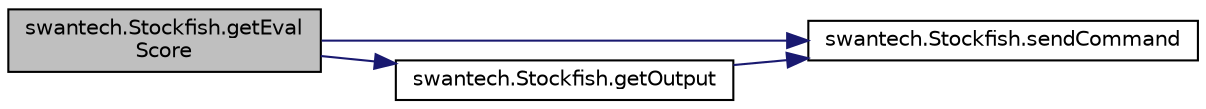 digraph "swantech.Stockfish.getEvalScore"
{
  edge [fontname="Helvetica",fontsize="10",labelfontname="Helvetica",labelfontsize="10"];
  node [fontname="Helvetica",fontsize="10",shape=record];
  rankdir="LR";
  Node1 [label="swantech.Stockfish.getEval\lScore",height=0.2,width=0.4,color="black", fillcolor="grey75", style="filled", fontcolor="black"];
  Node1 -> Node2 [color="midnightblue",fontsize="10",style="solid",fontname="Helvetica"];
  Node2 [label="swantech.Stockfish.sendCommand",height=0.2,width=0.4,color="black", fillcolor="white", style="filled",URL="$classswantech_1_1_stockfish.html#a0b971d0f645065262487fb597347d74f"];
  Node1 -> Node3 [color="midnightblue",fontsize="10",style="solid",fontname="Helvetica"];
  Node3 [label="swantech.Stockfish.getOutput",height=0.2,width=0.4,color="black", fillcolor="white", style="filled",URL="$classswantech_1_1_stockfish.html#ae3766542f6513e9108d6e9ac0f6ea26b"];
  Node3 -> Node2 [color="midnightblue",fontsize="10",style="solid",fontname="Helvetica"];
}
